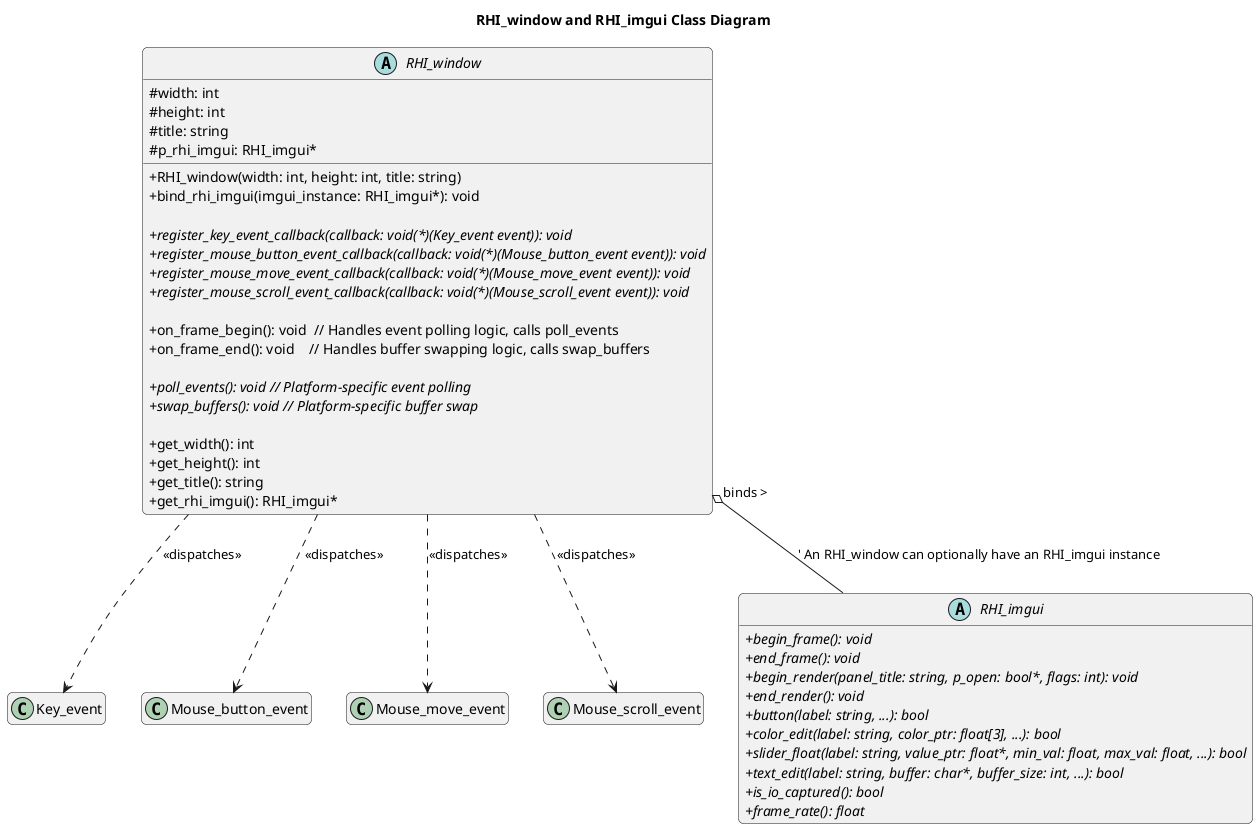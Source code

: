 @startuml
title RHI_window and RHI_imgui Class Diagram

!define ABSTRACT_CLASS_COLOR Khaki
!define CLASS_COLOR PaleTurquoise

hide empty members
skinparam classAttributeIconSize 0
skinparam defaultFontName Arial
skinparam roundcorner 10
skinparam shadowing false


' --- Event Classes (simplified based on text) ---
class Key_event {
  ' Details like key_code, action (press/release) would be here
}
class Mouse_button_event {
  ' Details like button_id, action, coordinates would be here
}
class Mouse_move_event {
  ' Details like x_pos, y_pos would be here
}
class Mouse_scroll_event {
  ' Details like x_offset, y_offset would be here
}


' --- RHI_imgui Class (Pure Virtual) ---
abstract class RHI_imgui {
  + {abstract} begin_frame(): void
  + {abstract} end_frame(): void
  + {abstract} begin_render(panel_title: string, p_open: bool*, flags: int): void
  + {abstract} end_render(): void
  + {abstract} button(label: string, ...): bool
  + {abstract} color_edit(label: string, color_ptr: float[3], ...): bool
  + {abstract} slider_float(label: string, value_ptr: float*, min_val: float, max_val: float, ...): bool
  + {abstract} text_edit(label: string, buffer: char*, buffer_size: int, ...): bool
  ' ... other common ImGui widget methods ...
  + {abstract} is_io_captured(): bool
  + {abstract} frame_rate(): float
}

' --- RHI_window Class (Abstract Base) ---
abstract class RHI_window {
  # width: int
  # height: int
  # title: string
  # p_rhi_imgui: RHI_imgui*

  + RHI_window(width: int, height: int, title: string)
  + bind_rhi_imgui(imgui_instance: RHI_imgui*): void

  ' Event Registration (example callbacks)
  + {abstract} register_key_event_callback(callback: void(*)(Key_event event)): void
  + {abstract} register_mouse_button_event_callback(callback: void(*)(Mouse_button_event event)): void
  + {abstract} register_mouse_move_event_callback(callback: void(*)(Mouse_move_event event)): void
  + {abstract} register_mouse_scroll_event_callback(callback: void(*)(Mouse_scroll_event event)): void
  ' Potentially other callbacks for window resize, close, etc.

  ' Frame Lifecycle
  + on_frame_begin(): void  // Handles event polling logic, calls poll_events
  + on_frame_end(): void    // Handles buffer swapping logic, calls swap_buffers
  
  + {abstract} poll_events(): void // Platform-specific event polling
  + {abstract} swap_buffers(): void // Platform-specific buffer swap

  ' Accessors
  + get_width(): int
  + get_height(): int
  + get_title(): string
  + get_rhi_imgui(): RHI_imgui*
  
  ' Note: Default event handling (ESC to close, viewport adjustment on resize)
  ' is implemented internally within concrete derived classes or this base,
  ' typically by using the registered event system.
}

' --- Relationships ---
RHI_window o-- RHI_imgui : " binds >" ' An RHI_window can optionally have an RHI_imgui instance

' RHI_window uses (creates/dispatches) specific event types
RHI_window ..> Key_event : <<dispatches>>
RHI_window ..> Mouse_button_event : <<dispatches>>
RHI_window ..> Mouse_move_event : <<dispatches>>
RHI_window ..> Mouse_scroll_event : <<dispatches>>


@enduml